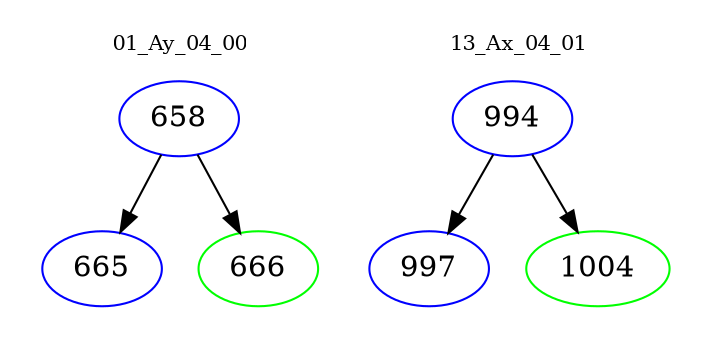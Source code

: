 digraph{
subgraph cluster_0 {
color = white
label = "01_Ay_04_00";
fontsize=10;
T0_658 [label="658", color="blue"]
T0_658 -> T0_665 [color="black"]
T0_665 [label="665", color="blue"]
T0_658 -> T0_666 [color="black"]
T0_666 [label="666", color="green"]
}
subgraph cluster_1 {
color = white
label = "13_Ax_04_01";
fontsize=10;
T1_994 [label="994", color="blue"]
T1_994 -> T1_997 [color="black"]
T1_997 [label="997", color="blue"]
T1_994 -> T1_1004 [color="black"]
T1_1004 [label="1004", color="green"]
}
}
